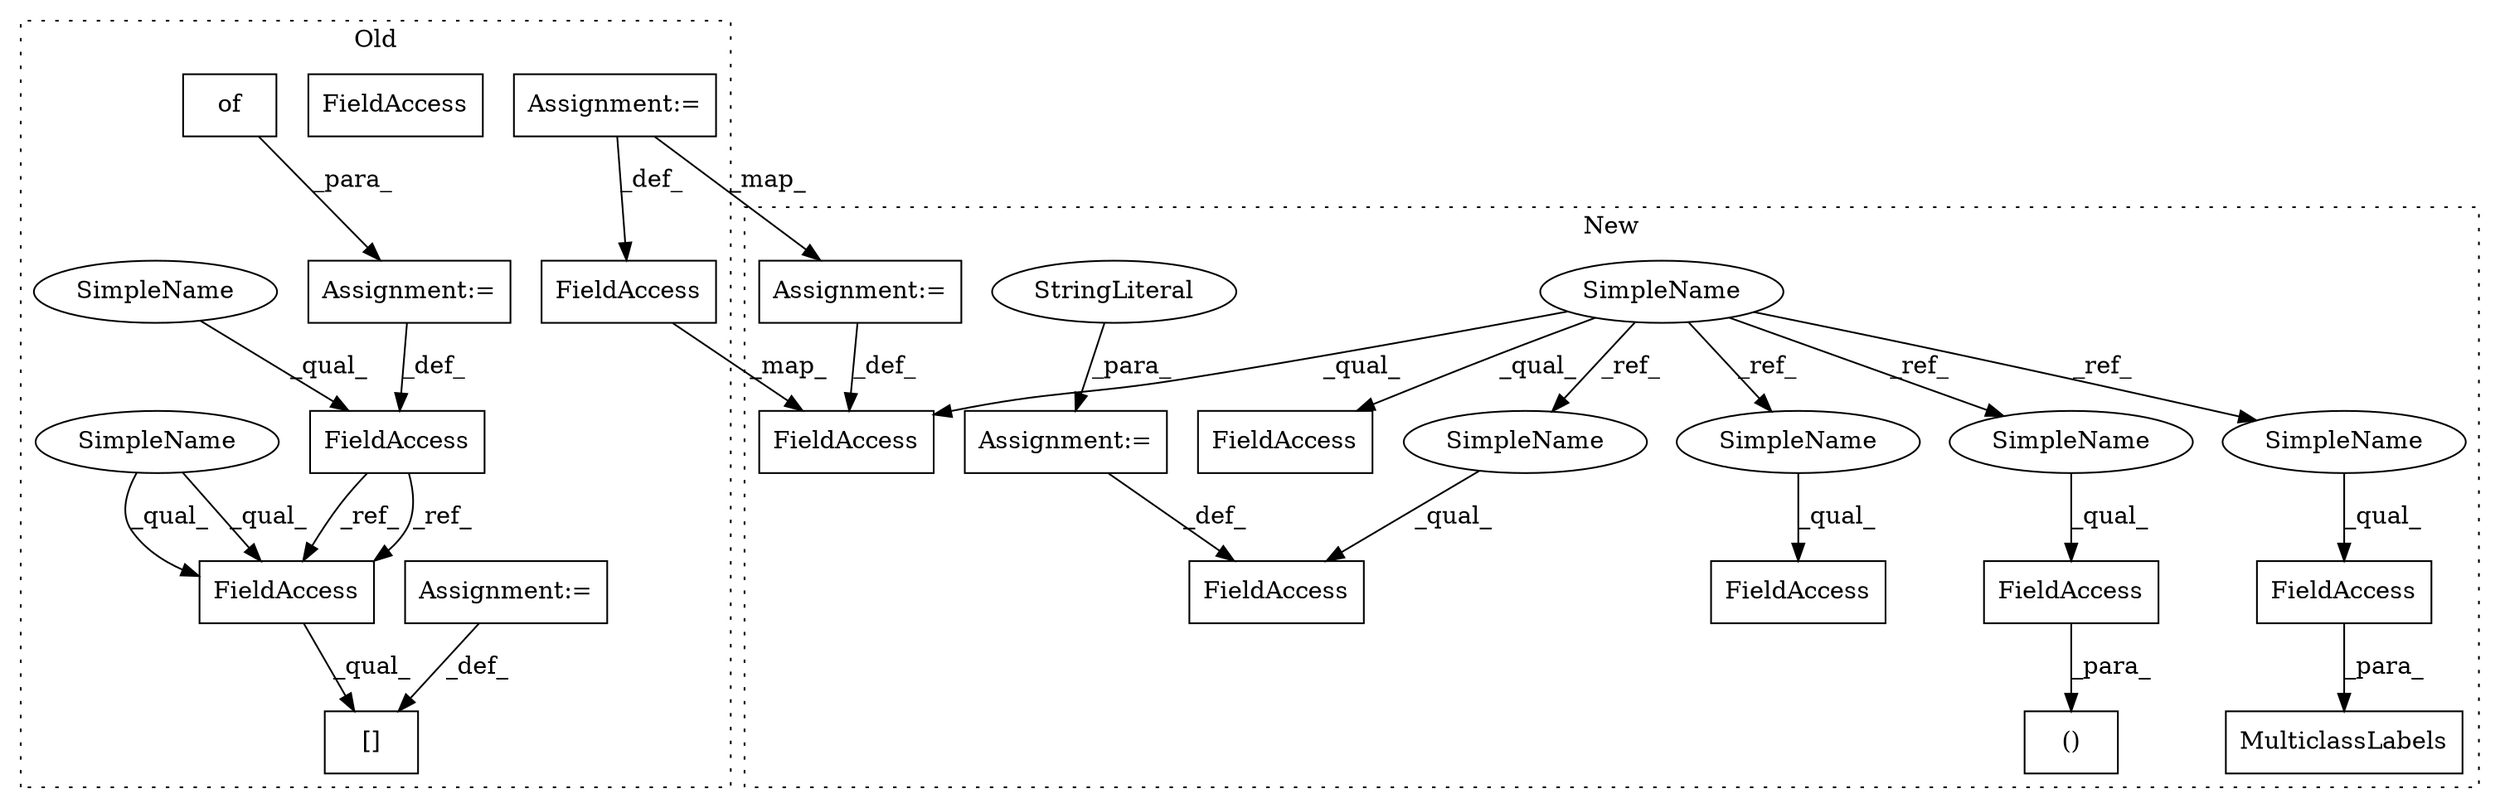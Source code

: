 digraph G {
subgraph cluster0 {
1 [label="of" a="32" s="1087" l="4" shape="box"];
3 [label="[]" a="2" s="1224,1247" l="20,1" shape="box"];
4 [label="FieldAccess" a="22" s="1063" l="19" shape="box"];
5 [label="FieldAccess" a="22" s="1224" l="19" shape="box"];
8 [label="FieldAccess" a="22" s="1445" l="15" shape="box"];
10 [label="Assignment:=" a="7" s="1460" l="1" shape="box"];
17 [label="Assignment:=" a="7" s="1005" l="1" shape="box"];
18 [label="Assignment:=" a="7" s="1082" l="1" shape="box"];
25 [label="FieldAccess" a="22" s="1224" l="19" shape="box"];
26 [label="SimpleName" a="42" s="1063" l="4" shape="ellipse"];
27 [label="SimpleName" a="42" s="1224" l="4" shape="ellipse"];
label = "Old";
style="dotted";
}
subgraph cluster1 {
2 [label="MulticlassLabels" a="32" s="1094,1128" l="17,1" shape="box"];
6 [label="FieldAccess" a="22" s="1111" l="17" shape="box"];
7 [label="SimpleName" a="42" s="698" l="4" shape="ellipse"];
9 [label="FieldAccess" a="22" s="930" l="15" shape="box"];
11 [label="Assignment:=" a="7" s="945" l="1" shape="box"];
12 [label="FieldAccess" a="22" s="991" l="17" shape="box"];
13 [label="()" a="106" s="991" l="44" shape="box"];
14 [label="FieldAccess" a="22" s="807" l="9" shape="box"];
15 [label="FieldAccess" a="22" s="1223" l="14" shape="box"];
16 [label="FieldAccess" a="22" s="1487" l="11" shape="box"];
19 [label="Assignment:=" a="7" s="1498" l="1" shape="box"];
20 [label="StringLiteral" a="45" s="1499" l="6" shape="ellipse"];
21 [label="SimpleName" a="42" s="1487" l="4" shape="ellipse"];
22 [label="SimpleName" a="42" s="1223" l="4" shape="ellipse"];
23 [label="SimpleName" a="42" s="991" l="4" shape="ellipse"];
24 [label="SimpleName" a="42" s="1111" l="4" shape="ellipse"];
label = "New";
style="dotted";
}
1 -> 18 [label="_para_"];
4 -> 25 [label="_ref_"];
4 -> 25 [label="_ref_"];
6 -> 2 [label="_para_"];
7 -> 23 [label="_ref_"];
7 -> 21 [label="_ref_"];
7 -> 22 [label="_ref_"];
7 -> 14 [label="_qual_"];
7 -> 24 [label="_ref_"];
7 -> 9 [label="_qual_"];
8 -> 9 [label="_map_"];
10 -> 11 [label="_map_"];
10 -> 8 [label="_def_"];
11 -> 9 [label="_def_"];
12 -> 13 [label="_para_"];
17 -> 3 [label="_def_"];
18 -> 4 [label="_def_"];
19 -> 16 [label="_def_"];
20 -> 19 [label="_para_"];
21 -> 16 [label="_qual_"];
22 -> 15 [label="_qual_"];
23 -> 12 [label="_qual_"];
24 -> 6 [label="_qual_"];
25 -> 3 [label="_qual_"];
26 -> 4 [label="_qual_"];
27 -> 25 [label="_qual_"];
27 -> 25 [label="_qual_"];
}